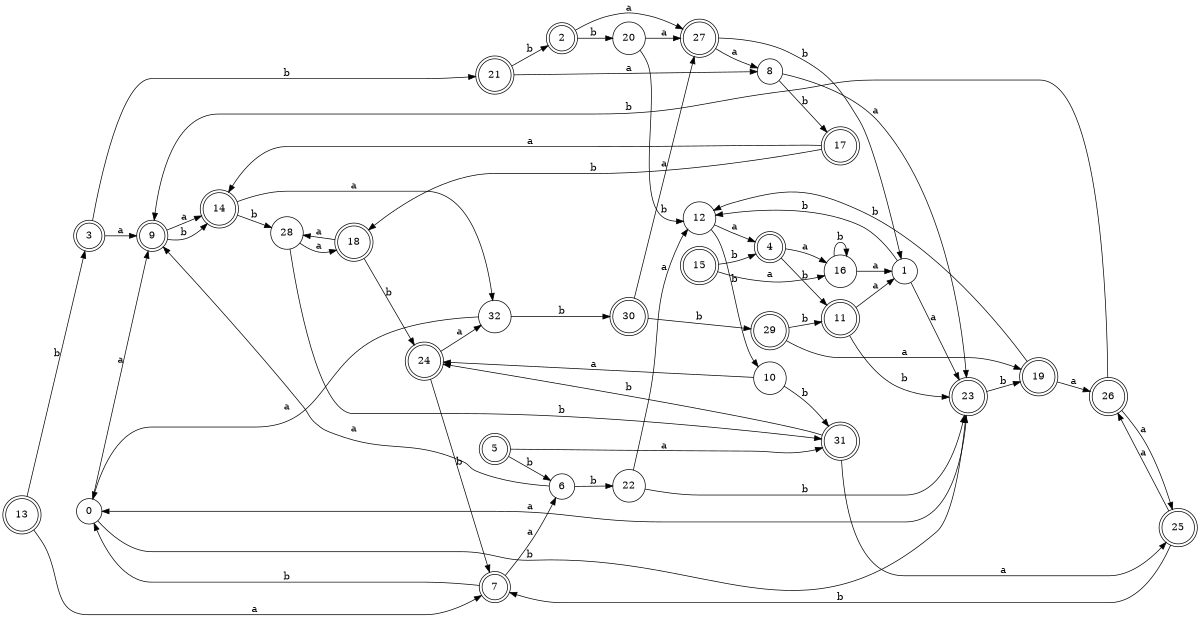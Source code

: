 digraph n27_10 {
__start0 [label="" shape="none"];

rankdir=LR;
size="8,5";

s0 [style="filled", color="black", fillcolor="white" shape="circle", label="0"];
s1 [style="filled", color="black", fillcolor="white" shape="circle", label="1"];
s2 [style="rounded,filled", color="black", fillcolor="white" shape="doublecircle", label="2"];
s3 [style="rounded,filled", color="black", fillcolor="white" shape="doublecircle", label="3"];
s4 [style="rounded,filled", color="black", fillcolor="white" shape="doublecircle", label="4"];
s5 [style="rounded,filled", color="black", fillcolor="white" shape="doublecircle", label="5"];
s6 [style="filled", color="black", fillcolor="white" shape="circle", label="6"];
s7 [style="rounded,filled", color="black", fillcolor="white" shape="doublecircle", label="7"];
s8 [style="filled", color="black", fillcolor="white" shape="circle", label="8"];
s9 [style="rounded,filled", color="black", fillcolor="white" shape="doublecircle", label="9"];
s10 [style="filled", color="black", fillcolor="white" shape="circle", label="10"];
s11 [style="rounded,filled", color="black", fillcolor="white" shape="doublecircle", label="11"];
s12 [style="filled", color="black", fillcolor="white" shape="circle", label="12"];
s13 [style="rounded,filled", color="black", fillcolor="white" shape="doublecircle", label="13"];
s14 [style="rounded,filled", color="black", fillcolor="white" shape="doublecircle", label="14"];
s15 [style="rounded,filled", color="black", fillcolor="white" shape="doublecircle", label="15"];
s16 [style="filled", color="black", fillcolor="white" shape="circle", label="16"];
s17 [style="rounded,filled", color="black", fillcolor="white" shape="doublecircle", label="17"];
s18 [style="rounded,filled", color="black", fillcolor="white" shape="doublecircle", label="18"];
s19 [style="rounded,filled", color="black", fillcolor="white" shape="doublecircle", label="19"];
s20 [style="filled", color="black", fillcolor="white" shape="circle", label="20"];
s21 [style="rounded,filled", color="black", fillcolor="white" shape="doublecircle", label="21"];
s22 [style="filled", color="black", fillcolor="white" shape="circle", label="22"];
s23 [style="rounded,filled", color="black", fillcolor="white" shape="doublecircle", label="23"];
s24 [style="rounded,filled", color="black", fillcolor="white" shape="doublecircle", label="24"];
s25 [style="rounded,filled", color="black", fillcolor="white" shape="doublecircle", label="25"];
s26 [style="rounded,filled", color="black", fillcolor="white" shape="doublecircle", label="26"];
s27 [style="rounded,filled", color="black", fillcolor="white" shape="doublecircle", label="27"];
s28 [style="filled", color="black", fillcolor="white" shape="circle", label="28"];
s29 [style="rounded,filled", color="black", fillcolor="white" shape="doublecircle", label="29"];
s30 [style="rounded,filled", color="black", fillcolor="white" shape="doublecircle", label="30"];
s31 [style="rounded,filled", color="black", fillcolor="white" shape="doublecircle", label="31"];
s32 [style="filled", color="black", fillcolor="white" shape="circle", label="32"];
s0 -> s9 [label="a"];
s0 -> s23 [label="b"];
s1 -> s23 [label="a"];
s1 -> s12 [label="b"];
s2 -> s27 [label="a"];
s2 -> s20 [label="b"];
s3 -> s9 [label="a"];
s3 -> s21 [label="b"];
s4 -> s16 [label="a"];
s4 -> s11 [label="b"];
s5 -> s31 [label="a"];
s5 -> s6 [label="b"];
s6 -> s9 [label="a"];
s6 -> s22 [label="b"];
s7 -> s6 [label="a"];
s7 -> s0 [label="b"];
s8 -> s23 [label="a"];
s8 -> s17 [label="b"];
s9 -> s14 [label="a"];
s9 -> s14 [label="b"];
s10 -> s24 [label="a"];
s10 -> s31 [label="b"];
s11 -> s1 [label="a"];
s11 -> s23 [label="b"];
s12 -> s4 [label="a"];
s12 -> s10 [label="b"];
s13 -> s7 [label="a"];
s13 -> s3 [label="b"];
s14 -> s32 [label="a"];
s14 -> s28 [label="b"];
s15 -> s16 [label="a"];
s15 -> s4 [label="b"];
s16 -> s1 [label="a"];
s16 -> s16 [label="b"];
s17 -> s14 [label="a"];
s17 -> s18 [label="b"];
s18 -> s28 [label="a"];
s18 -> s24 [label="b"];
s19 -> s26 [label="a"];
s19 -> s12 [label="b"];
s20 -> s27 [label="a"];
s20 -> s12 [label="b"];
s21 -> s8 [label="a"];
s21 -> s2 [label="b"];
s22 -> s12 [label="a"];
s22 -> s23 [label="b"];
s23 -> s0 [label="a"];
s23 -> s19 [label="b"];
s24 -> s32 [label="a"];
s24 -> s7 [label="b"];
s25 -> s26 [label="a"];
s25 -> s7 [label="b"];
s26 -> s25 [label="a"];
s26 -> s9 [label="b"];
s27 -> s8 [label="a"];
s27 -> s1 [label="b"];
s28 -> s18 [label="a"];
s28 -> s31 [label="b"];
s29 -> s19 [label="a"];
s29 -> s11 [label="b"];
s30 -> s27 [label="a"];
s30 -> s29 [label="b"];
s31 -> s25 [label="a"];
s31 -> s24 [label="b"];
s32 -> s0 [label="a"];
s32 -> s30 [label="b"];

}